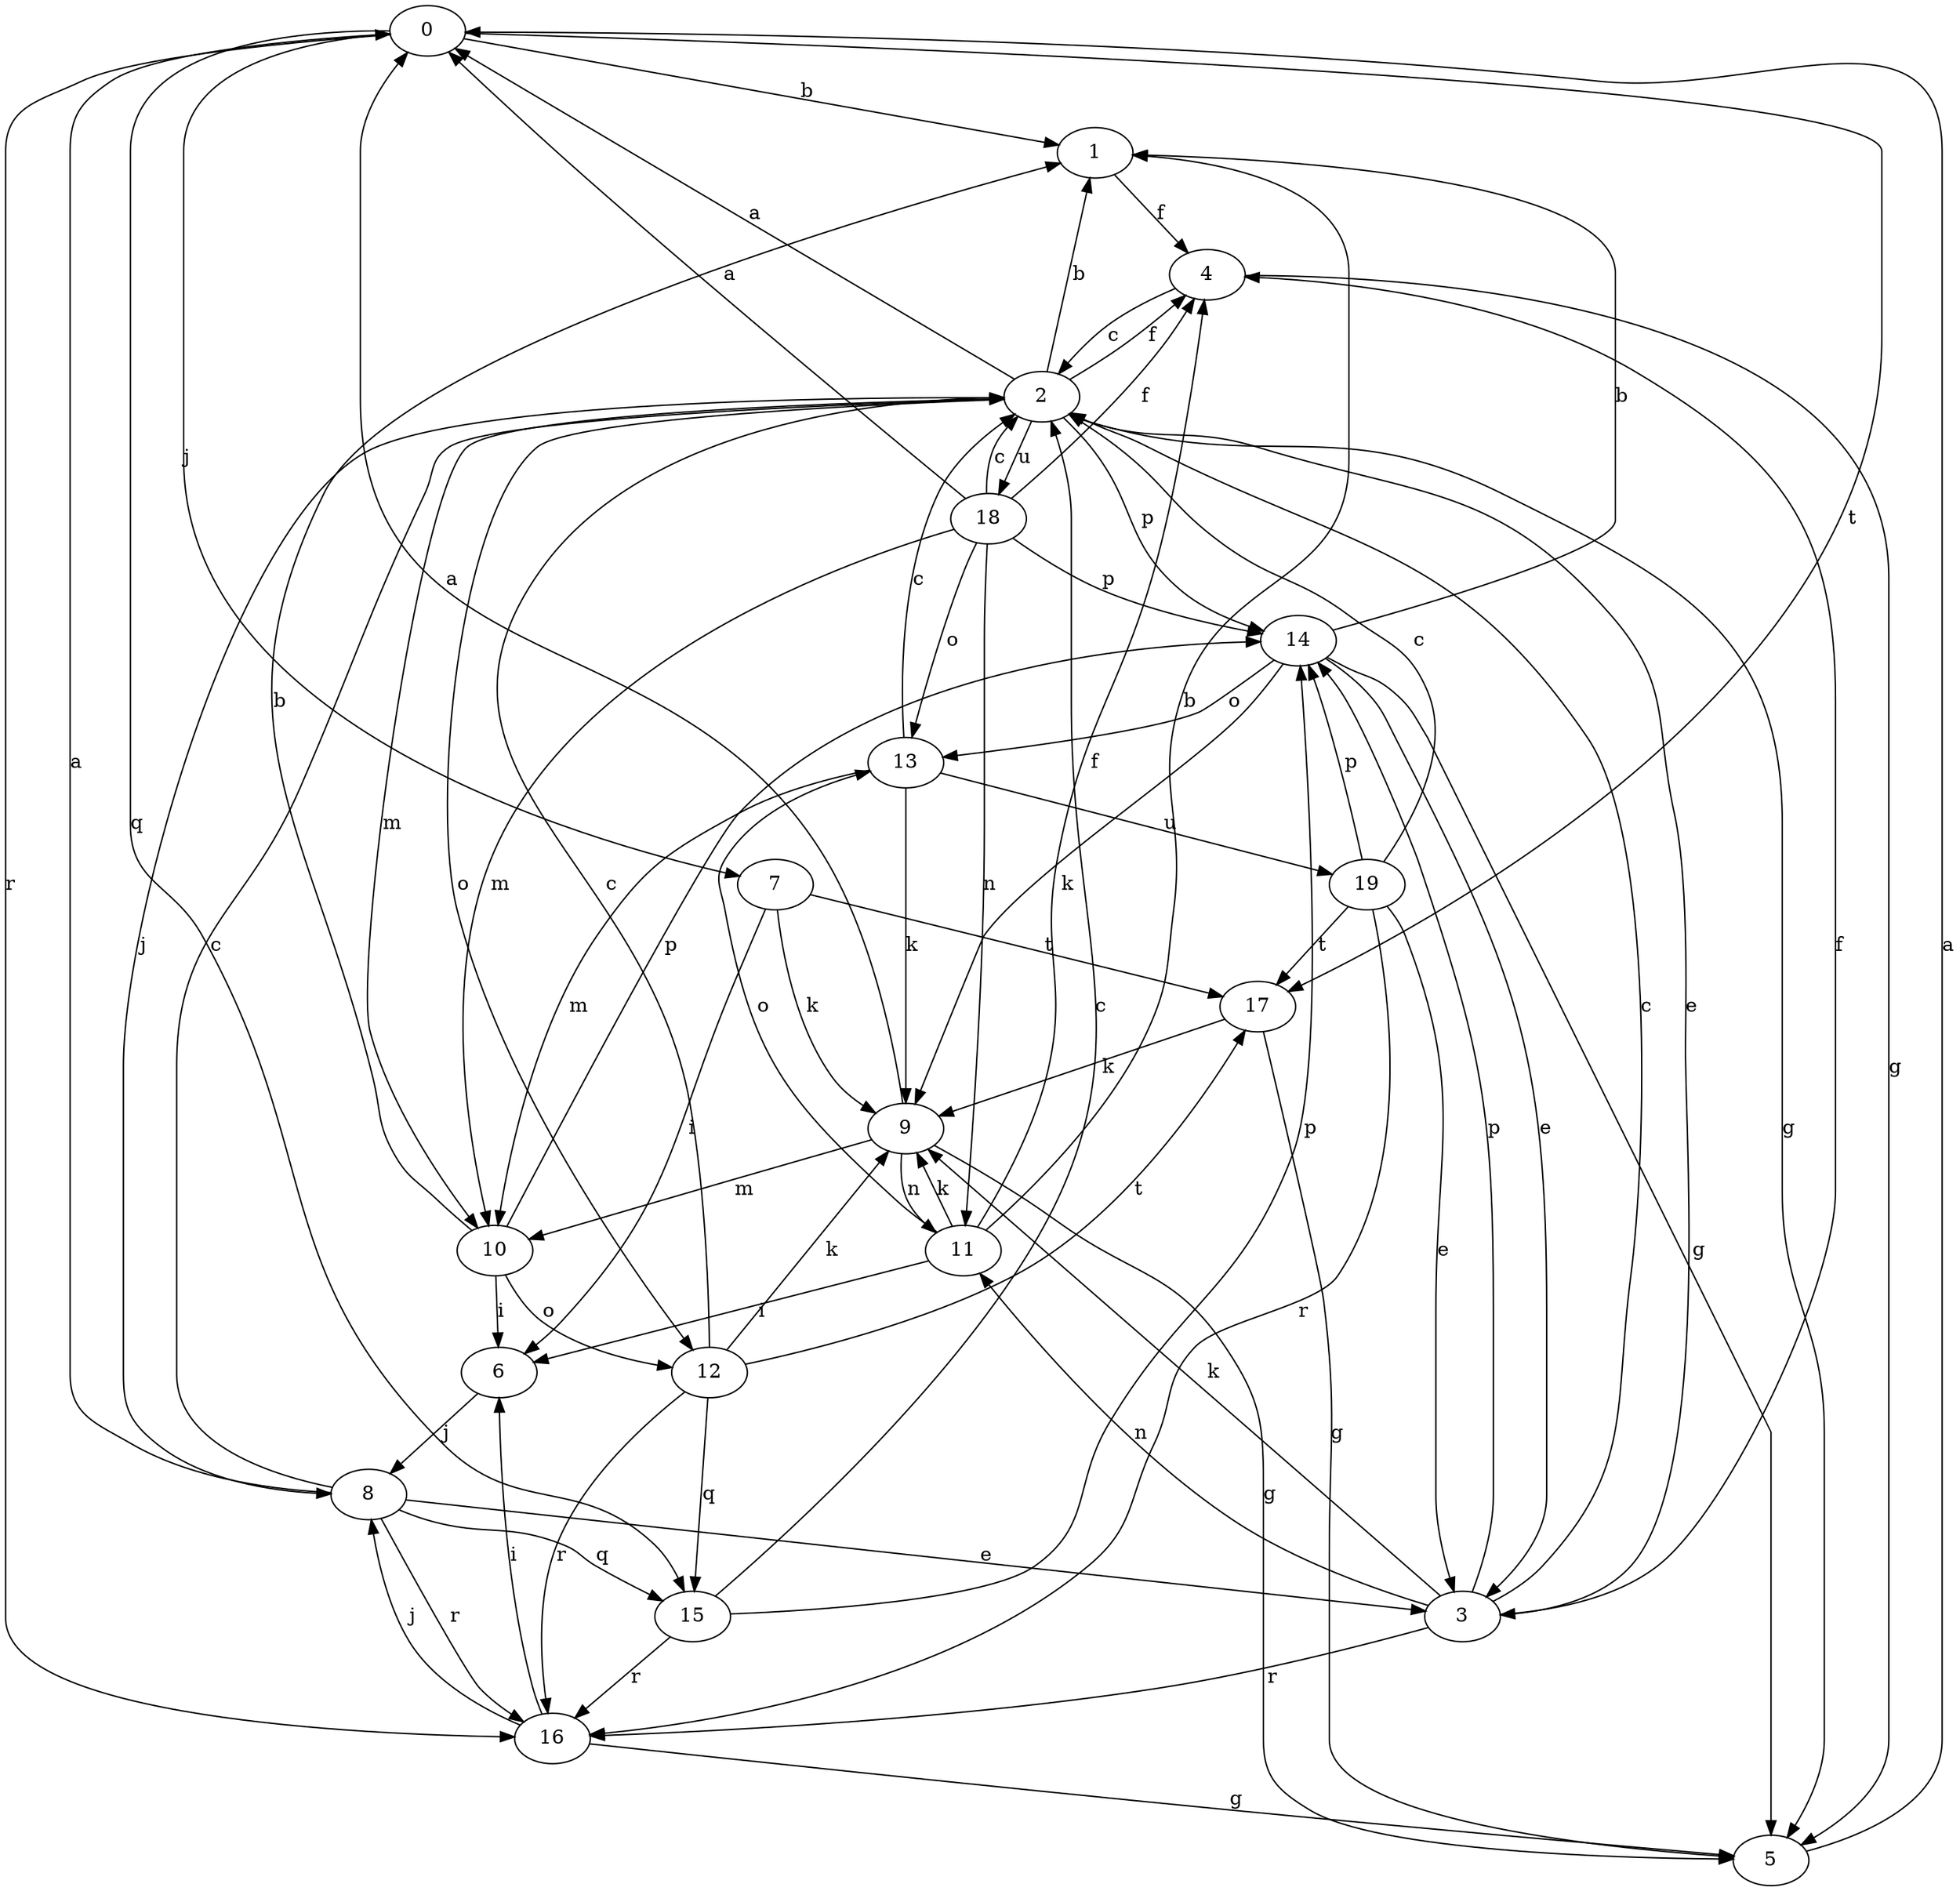 strict digraph  {
0;
1;
2;
3;
4;
5;
6;
7;
8;
9;
10;
11;
12;
13;
14;
15;
16;
17;
18;
19;
0 -> 1  [label=b];
0 -> 7  [label=j];
0 -> 15  [label=q];
0 -> 16  [label=r];
0 -> 17  [label=t];
1 -> 4  [label=f];
2 -> 0  [label=a];
2 -> 1  [label=b];
2 -> 3  [label=e];
2 -> 4  [label=f];
2 -> 5  [label=g];
2 -> 8  [label=j];
2 -> 10  [label=m];
2 -> 12  [label=o];
2 -> 14  [label=p];
2 -> 18  [label=u];
3 -> 2  [label=c];
3 -> 4  [label=f];
3 -> 9  [label=k];
3 -> 11  [label=n];
3 -> 14  [label=p];
3 -> 16  [label=r];
4 -> 2  [label=c];
4 -> 5  [label=g];
5 -> 0  [label=a];
6 -> 8  [label=j];
7 -> 6  [label=i];
7 -> 9  [label=k];
7 -> 17  [label=t];
8 -> 0  [label=a];
8 -> 2  [label=c];
8 -> 3  [label=e];
8 -> 15  [label=q];
8 -> 16  [label=r];
9 -> 0  [label=a];
9 -> 5  [label=g];
9 -> 10  [label=m];
9 -> 11  [label=n];
10 -> 1  [label=b];
10 -> 6  [label=i];
10 -> 12  [label=o];
10 -> 14  [label=p];
11 -> 1  [label=b];
11 -> 4  [label=f];
11 -> 6  [label=i];
11 -> 9  [label=k];
11 -> 13  [label=o];
12 -> 2  [label=c];
12 -> 9  [label=k];
12 -> 15  [label=q];
12 -> 16  [label=r];
12 -> 17  [label=t];
13 -> 2  [label=c];
13 -> 9  [label=k];
13 -> 10  [label=m];
13 -> 19  [label=u];
14 -> 1  [label=b];
14 -> 3  [label=e];
14 -> 5  [label=g];
14 -> 9  [label=k];
14 -> 13  [label=o];
15 -> 2  [label=c];
15 -> 14  [label=p];
15 -> 16  [label=r];
16 -> 5  [label=g];
16 -> 6  [label=i];
16 -> 8  [label=j];
17 -> 5  [label=g];
17 -> 9  [label=k];
18 -> 0  [label=a];
18 -> 2  [label=c];
18 -> 4  [label=f];
18 -> 10  [label=m];
18 -> 11  [label=n];
18 -> 13  [label=o];
18 -> 14  [label=p];
19 -> 2  [label=c];
19 -> 3  [label=e];
19 -> 14  [label=p];
19 -> 16  [label=r];
19 -> 17  [label=t];
}
